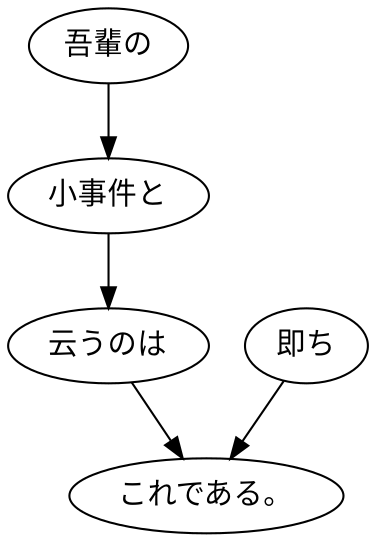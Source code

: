 digraph graph4988 {
	node0 [label="吾輩の"];
	node1 [label="小事件と"];
	node2 [label="云うのは"];
	node3 [label="即ち"];
	node4 [label="これである。"];
	node0 -> node1;
	node1 -> node2;
	node2 -> node4;
	node3 -> node4;
}

